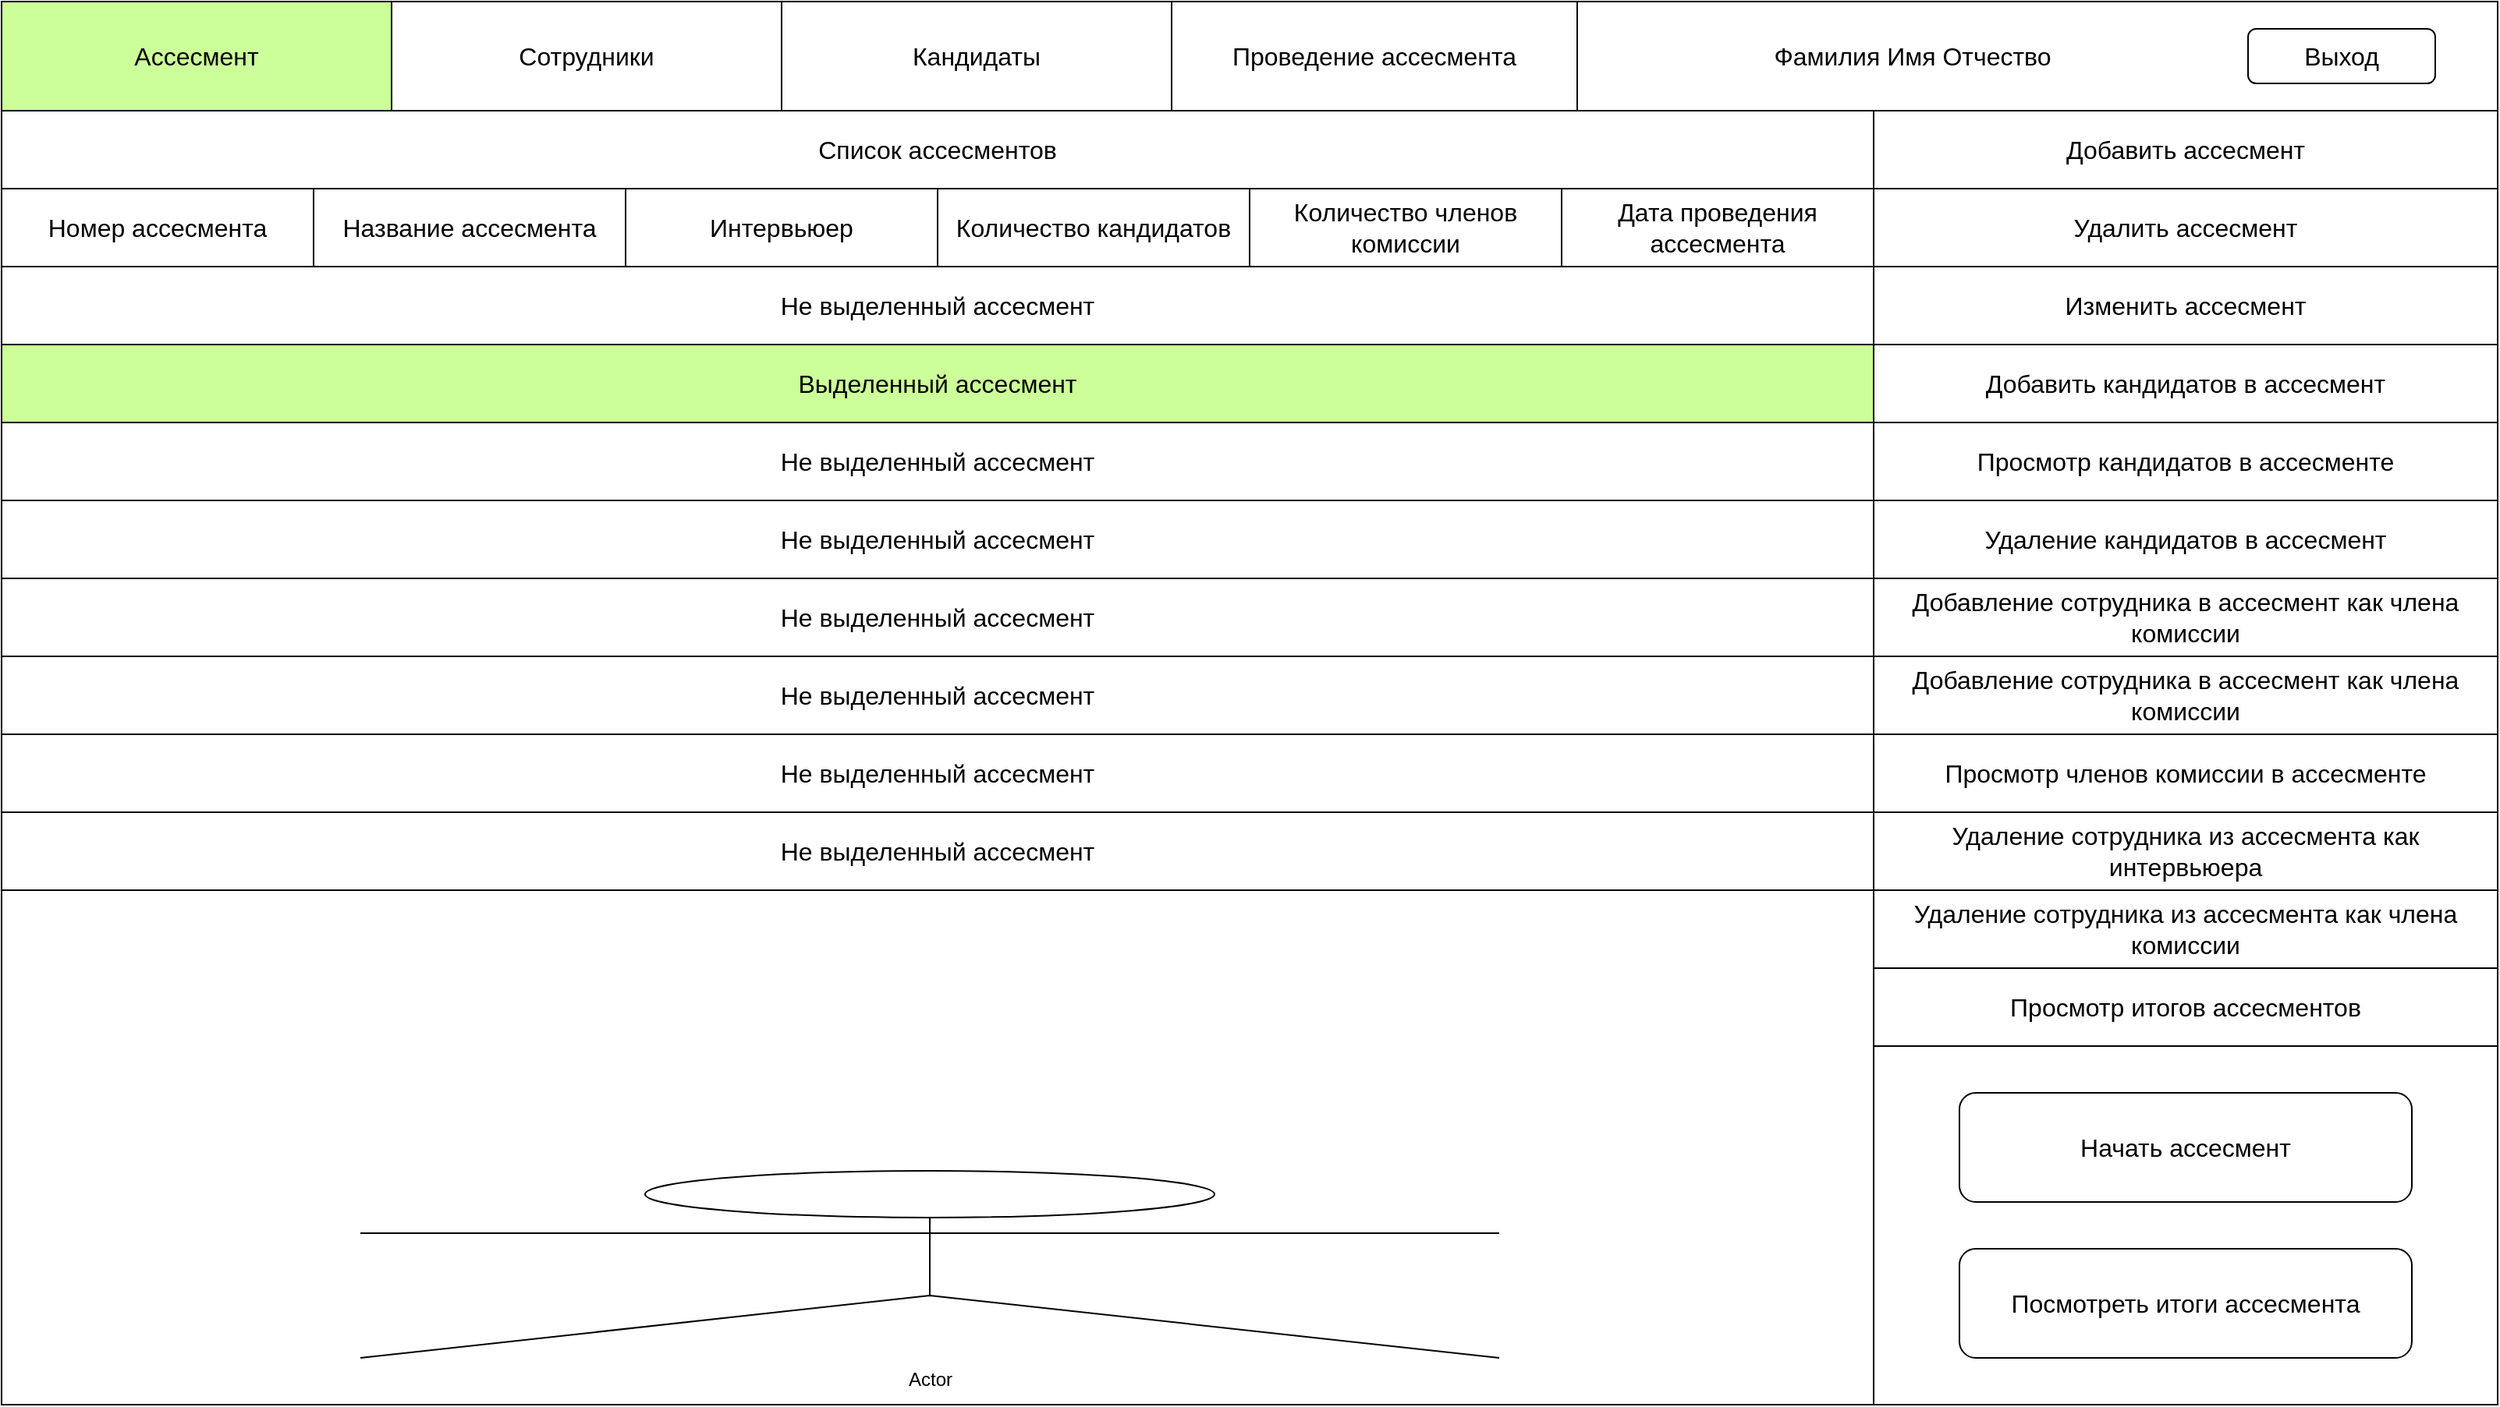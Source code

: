 <mxfile version="14.6.13" type="device"><diagram id="8m--0FtypkA79uKCdlKY" name="Страница 1"><mxGraphModel dx="1736" dy="1100" grid="1" gridSize="10" guides="1" tooltips="1" connect="1" arrows="1" fold="1" page="1" pageScale="1" pageWidth="827" pageHeight="1169" math="0" shadow="0"><root><mxCell id="0"/><mxCell id="1" parent="0"/><mxCell id="61vrgPo8dl7cUnmXe9HM-1" value="" style="rounded=0;whiteSpace=wrap;html=1;" parent="1" vertex="1"><mxGeometry x="60" y="40" width="1600" height="900" as="geometry"/></mxCell><mxCell id="61vrgPo8dl7cUnmXe9HM-2" value="" style="rounded=0;whiteSpace=wrap;html=1;" parent="1" vertex="1"><mxGeometry x="60" y="40" width="1600" height="70" as="geometry"/></mxCell><mxCell id="61vrgPo8dl7cUnmXe9HM-3" value="Ассесмент" style="rounded=0;whiteSpace=wrap;html=1;fontSize=16;labelBackgroundColor=none;fillColor=#CCFF99;" parent="1" vertex="1"><mxGeometry x="60" y="40" width="250" height="70" as="geometry"/></mxCell><mxCell id="61vrgPo8dl7cUnmXe9HM-4" value="Сотрудники" style="rounded=0;whiteSpace=wrap;html=1;fontSize=16;" parent="1" vertex="1"><mxGeometry x="310" y="40" width="250" height="70" as="geometry"/></mxCell><mxCell id="61vrgPo8dl7cUnmXe9HM-5" value="Кандидаты" style="rounded=0;whiteSpace=wrap;html=1;fontSize=16;" parent="1" vertex="1"><mxGeometry x="560" y="40" width="250" height="70" as="geometry"/></mxCell><mxCell id="61vrgPo8dl7cUnmXe9HM-6" value="Проведение ассесмента" style="rounded=0;whiteSpace=wrap;html=1;fontSize=16;" parent="1" vertex="1"><mxGeometry x="810" y="40" width="260" height="70" as="geometry"/></mxCell><mxCell id="61vrgPo8dl7cUnmXe9HM-8" value="Выход" style="rounded=1;whiteSpace=wrap;html=1;fontSize=16;" parent="1" vertex="1"><mxGeometry x="1500" y="57.5" width="120" height="35" as="geometry"/></mxCell><mxCell id="61vrgPo8dl7cUnmXe9HM-10" value="Фамилия Имя Отчество" style="text;html=1;strokeColor=none;fillColor=none;align=center;verticalAlign=middle;whiteSpace=wrap;rounded=0;fontSize=16;" parent="1" vertex="1"><mxGeometry x="1070" y="65" width="430" height="20" as="geometry"/></mxCell><mxCell id="61vrgPo8dl7cUnmXe9HM-11" value="Список ассесментов" style="rounded=0;whiteSpace=wrap;html=1;labelBackgroundColor=none;fontSize=16;fillColor=#FFFFFF;" parent="1" vertex="1"><mxGeometry x="60" y="110" width="1200" height="50" as="geometry"/></mxCell><mxCell id="61vrgPo8dl7cUnmXe9HM-15" value="" style="rounded=0;whiteSpace=wrap;html=1;labelBackgroundColor=none;fillColor=#FFFFFF;fontSize=16;" parent="1" vertex="1"><mxGeometry x="60" y="160" width="1200" height="780" as="geometry"/></mxCell><mxCell id="61vrgPo8dl7cUnmXe9HM-16" value="" style="rounded=0;whiteSpace=wrap;html=1;labelBackgroundColor=none;fillColor=#FFFFFF;fontSize=16;" parent="1" vertex="1"><mxGeometry x="1260" y="110" width="400" height="830" as="geometry"/></mxCell><mxCell id="61vrgPo8dl7cUnmXe9HM-17" value="Добавить ассесмент" style="rounded=0;whiteSpace=wrap;html=1;labelBackgroundColor=none;fillColor=#FFFFFF;fontSize=16;" parent="1" vertex="1"><mxGeometry x="1260" y="110" width="400" height="50" as="geometry"/></mxCell><mxCell id="61vrgPo8dl7cUnmXe9HM-18" value="Удалить ассесмент" style="rounded=0;whiteSpace=wrap;html=1;labelBackgroundColor=none;fillColor=#FFFFFF;fontSize=16;" parent="1" vertex="1"><mxGeometry x="1260" y="160" width="400" height="50" as="geometry"/></mxCell><mxCell id="61vrgPo8dl7cUnmXe9HM-19" value="Изменить ассесмент" style="rounded=0;whiteSpace=wrap;html=1;labelBackgroundColor=none;fillColor=#FFFFFF;fontSize=16;" parent="1" vertex="1"><mxGeometry x="1260" y="210" width="400" height="50" as="geometry"/></mxCell><mxCell id="61vrgPo8dl7cUnmXe9HM-20" value="Добавить&amp;nbsp;кандидатов в ассесмент" style="rounded=0;whiteSpace=wrap;html=1;labelBackgroundColor=none;fillColor=#FFFFFF;fontSize=16;" parent="1" vertex="1"><mxGeometry x="1260" y="260" width="400" height="50" as="geometry"/></mxCell><mxCell id="61vrgPo8dl7cUnmXe9HM-21" value="Добавление сотрудника в ассесмент как члена комиссии" style="rounded=0;whiteSpace=wrap;html=1;labelBackgroundColor=none;fillColor=#FFFFFF;fontSize=16;" parent="1" vertex="1"><mxGeometry x="1260" y="410" width="400" height="50" as="geometry"/></mxCell><mxCell id="61vrgPo8dl7cUnmXe9HM-22" value="Добавление сотрудника в ассесмент как интервьюера" style="rounded=0;whiteSpace=wrap;html=1;labelBackgroundColor=none;fillColor=#FFFFFF;fontSize=16;" parent="1" vertex="1"><mxGeometry x="1260" y="360" width="400" height="50" as="geometry"/></mxCell><mxCell id="61vrgPo8dl7cUnmXe9HM-23" value="Удаление кандидатов в ассесмент" style="rounded=0;whiteSpace=wrap;html=1;labelBackgroundColor=none;fillColor=#FFFFFF;fontSize=16;" parent="1" vertex="1"><mxGeometry x="1260" y="360" width="400" height="50" as="geometry"/></mxCell><mxCell id="61vrgPo8dl7cUnmXe9HM-24" value="Удаление сотрудника из ассесмента как интервьюера" style="rounded=0;whiteSpace=wrap;html=1;labelBackgroundColor=none;fillColor=#FFFFFF;fontSize=16;" parent="1" vertex="1"><mxGeometry x="1260" y="460" width="400" height="50" as="geometry"/></mxCell><mxCell id="61vrgPo8dl7cUnmXe9HM-26" value="Просмотр итогов ассесментов" style="rounded=0;whiteSpace=wrap;html=1;labelBackgroundColor=none;fillColor=#FFFFFF;fontSize=16;" parent="1" vertex="1"><mxGeometry x="1260" y="560" width="400" height="50" as="geometry"/></mxCell><mxCell id="61vrgPo8dl7cUnmXe9HM-29" value="" style="rounded=0;whiteSpace=wrap;html=1;labelBackgroundColor=none;fillColor=#FFFFFF;fontSize=16;" parent="1" vertex="1"><mxGeometry x="60" y="160" width="1200" height="50" as="geometry"/></mxCell><mxCell id="61vrgPo8dl7cUnmXe9HM-30" value="Номер ассесмента" style="rounded=0;whiteSpace=wrap;html=1;labelBackgroundColor=none;fillColor=#FFFFFF;fontSize=16;" parent="1" vertex="1"><mxGeometry x="60" y="160" width="200" height="50" as="geometry"/></mxCell><mxCell id="61vrgPo8dl7cUnmXe9HM-31" value="Название ассесмента" style="rounded=0;whiteSpace=wrap;html=1;labelBackgroundColor=none;fillColor=#FFFFFF;fontSize=16;" parent="1" vertex="1"><mxGeometry x="260" y="160" width="200" height="50" as="geometry"/></mxCell><mxCell id="61vrgPo8dl7cUnmXe9HM-32" value="Количество кандидатов" style="rounded=0;whiteSpace=wrap;html=1;labelBackgroundColor=none;fillColor=#FFFFFF;fontSize=16;" parent="1" vertex="1"><mxGeometry x="660" y="160" width="200" height="50" as="geometry"/></mxCell><mxCell id="61vrgPo8dl7cUnmXe9HM-34" value="Просмотр итогов ассесментов" style="rounded=0;whiteSpace=wrap;html=1;labelBackgroundColor=none;fillColor=#FFFFFF;fontSize=16;" parent="1" vertex="1"><mxGeometry x="1260" y="660" width="400" height="50" as="geometry"/></mxCell><mxCell id="61vrgPo8dl7cUnmXe9HM-35" value="Удаление сотрудника из ассесмента как члена комиссии" style="rounded=0;whiteSpace=wrap;html=1;labelBackgroundColor=none;fillColor=#FFFFFF;fontSize=16;" parent="1" vertex="1"><mxGeometry x="1260" y="610" width="400" height="50" as="geometry"/></mxCell><mxCell id="61vrgPo8dl7cUnmXe9HM-36" value="Удаление сотрудника из ассесмента как интервьюера" style="rounded=0;whiteSpace=wrap;html=1;labelBackgroundColor=none;fillColor=#FFFFFF;fontSize=16;" parent="1" vertex="1"><mxGeometry x="1260" y="560" width="400" height="50" as="geometry"/></mxCell><mxCell id="61vrgPo8dl7cUnmXe9HM-37" value="Добавление сотрудника в ассесмент как члена комиссии" style="rounded=0;whiteSpace=wrap;html=1;labelBackgroundColor=none;fillColor=#FFFFFF;fontSize=16;" parent="1" vertex="1"><mxGeometry x="1260" y="460" width="400" height="50" as="geometry"/></mxCell><mxCell id="61vrgPo8dl7cUnmXe9HM-38" value="Просмотр кандидатов в ассесменте" style="rounded=0;whiteSpace=wrap;html=1;labelBackgroundColor=none;fillColor=#FFFFFF;fontSize=16;" parent="1" vertex="1"><mxGeometry x="1260" y="310" width="400" height="50" as="geometry"/></mxCell><mxCell id="61vrgPo8dl7cUnmXe9HM-39" value="Интервьюер" style="rounded=0;whiteSpace=wrap;html=1;labelBackgroundColor=none;fillColor=#FFFFFF;fontSize=16;" parent="1" vertex="1"><mxGeometry x="460" y="160" width="200" height="50" as="geometry"/></mxCell><mxCell id="61vrgPo8dl7cUnmXe9HM-40" value="Количество членов комиссии" style="rounded=0;whiteSpace=wrap;html=1;labelBackgroundColor=none;fillColor=#FFFFFF;fontSize=16;" parent="1" vertex="1"><mxGeometry x="860" y="160" width="200" height="50" as="geometry"/></mxCell><mxCell id="61vrgPo8dl7cUnmXe9HM-41" value="Дата проведения ассесмента" style="rounded=0;whiteSpace=wrap;html=1;labelBackgroundColor=none;fillColor=#FFFFFF;fontSize=16;" parent="1" vertex="1"><mxGeometry x="1060" y="160" width="200" height="50" as="geometry"/></mxCell><mxCell id="61vrgPo8dl7cUnmXe9HM-43" value="Не выделенный ассесмент" style="rounded=0;whiteSpace=wrap;html=1;labelBackgroundColor=none;fillColor=#FFFFFF;fontSize=16;" parent="1" vertex="1"><mxGeometry x="60" y="210" width="1200" height="50" as="geometry"/></mxCell><mxCell id="61vrgPo8dl7cUnmXe9HM-44" value="Выделенный ассесмент" style="rounded=0;whiteSpace=wrap;html=1;labelBackgroundColor=none;fontSize=16;fillColor=#CCFF99;" parent="1" vertex="1"><mxGeometry x="60" y="260" width="1200" height="50" as="geometry"/></mxCell><mxCell id="61vrgPo8dl7cUnmXe9HM-45" value="Просмотр членов комиссии&amp;nbsp;в ассесменте" style="rounded=0;whiteSpace=wrap;html=1;labelBackgroundColor=none;fillColor=#FFFFFF;fontSize=16;" parent="1" vertex="1"><mxGeometry x="1260" y="510" width="400" height="50" as="geometry"/></mxCell><mxCell id="61vrgPo8dl7cUnmXe9HM-27" value="Начать ассесмент" style="rounded=1;whiteSpace=wrap;html=1;labelBackgroundColor=none;fillColor=#FFFFFF;fontSize=16;" parent="1" vertex="1"><mxGeometry x="1315" y="740" width="290" height="70" as="geometry"/></mxCell><mxCell id="61vrgPo8dl7cUnmXe9HM-28" value="Посмотреть итоги ассесмента" style="rounded=1;whiteSpace=wrap;html=1;labelBackgroundColor=none;fillColor=#FFFFFF;fontSize=16;" parent="1" vertex="1"><mxGeometry x="1315" y="840" width="290" height="70" as="geometry"/></mxCell><mxCell id="61vrgPo8dl7cUnmXe9HM-48" value="Не выделенный ассесмент" style="rounded=0;whiteSpace=wrap;html=1;labelBackgroundColor=none;fillColor=#FFFFFF;fontSize=16;" parent="1" vertex="1"><mxGeometry x="60" y="310" width="1200" height="50" as="geometry"/></mxCell><mxCell id="61vrgPo8dl7cUnmXe9HM-49" value="Не выделенный ассесмент" style="rounded=0;whiteSpace=wrap;html=1;labelBackgroundColor=none;fillColor=#FFFFFF;fontSize=16;" parent="1" vertex="1"><mxGeometry x="60" y="360" width="1200" height="50" as="geometry"/></mxCell><mxCell id="61vrgPo8dl7cUnmXe9HM-50" value="Не выделенный ассесмент" style="rounded=0;whiteSpace=wrap;html=1;labelBackgroundColor=none;fillColor=#FFFFFF;fontSize=16;" parent="1" vertex="1"><mxGeometry x="60" y="460" width="1200" height="50" as="geometry"/></mxCell><mxCell id="61vrgPo8dl7cUnmXe9HM-51" value="Не выделенный ассесмент" style="rounded=0;whiteSpace=wrap;html=1;labelBackgroundColor=none;fillColor=#FFFFFF;fontSize=16;" parent="1" vertex="1"><mxGeometry x="60" y="410" width="1200" height="50" as="geometry"/></mxCell><mxCell id="61vrgPo8dl7cUnmXe9HM-52" value="Не выделенный ассесмент" style="rounded=0;whiteSpace=wrap;html=1;labelBackgroundColor=none;fillColor=#FFFFFF;fontSize=16;" parent="1" vertex="1"><mxGeometry x="60" y="510" width="1200" height="50" as="geometry"/></mxCell><mxCell id="61vrgPo8dl7cUnmXe9HM-53" value="Не выделенный ассесмент" style="rounded=0;whiteSpace=wrap;html=1;labelBackgroundColor=none;fillColor=#FFFFFF;fontSize=16;" parent="1" vertex="1"><mxGeometry x="60" y="560" width="1200" height="50" as="geometry"/></mxCell><mxCell id="eWQFeMr3bPLpSriGWyaY-1" value="Actor" style="shape=umlActor;verticalLabelPosition=bottom;verticalAlign=top;html=1;outlineConnect=0;" vertex="1" parent="1"><mxGeometry x="290" y="790" width="730" height="120" as="geometry"/></mxCell></root></mxGraphModel></diagram></mxfile>